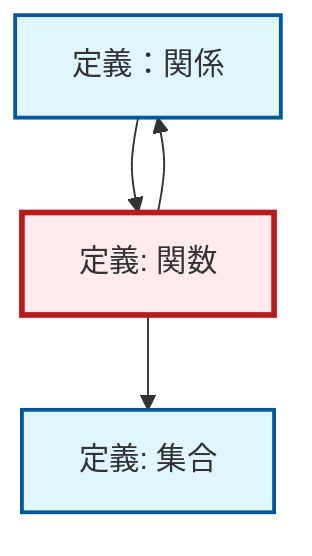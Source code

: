 graph TD
    classDef definition fill:#e1f5fe,stroke:#01579b,stroke-width:2px
    classDef theorem fill:#f3e5f5,stroke:#4a148c,stroke-width:2px
    classDef axiom fill:#fff3e0,stroke:#e65100,stroke-width:2px
    classDef example fill:#e8f5e9,stroke:#1b5e20,stroke-width:2px
    classDef current fill:#ffebee,stroke:#b71c1c,stroke-width:3px
    def-relation["定義：関係"]:::definition
    def-function["定義: 関数"]:::definition
    def-set["定義: 集合"]:::definition
    def-function --> def-relation
    def-function --> def-set
    def-relation --> def-function
    class def-function current